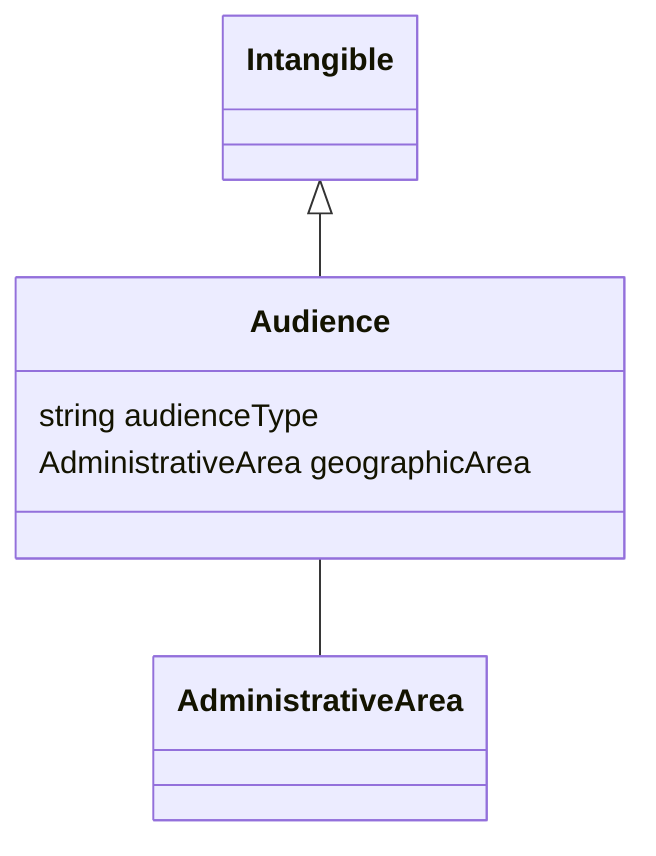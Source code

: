 classDiagram
  Audience -- AdministrativeArea


Intangible <|-- Audience
class Audience {

  string audienceType
  AdministrativeArea geographicArea

}
